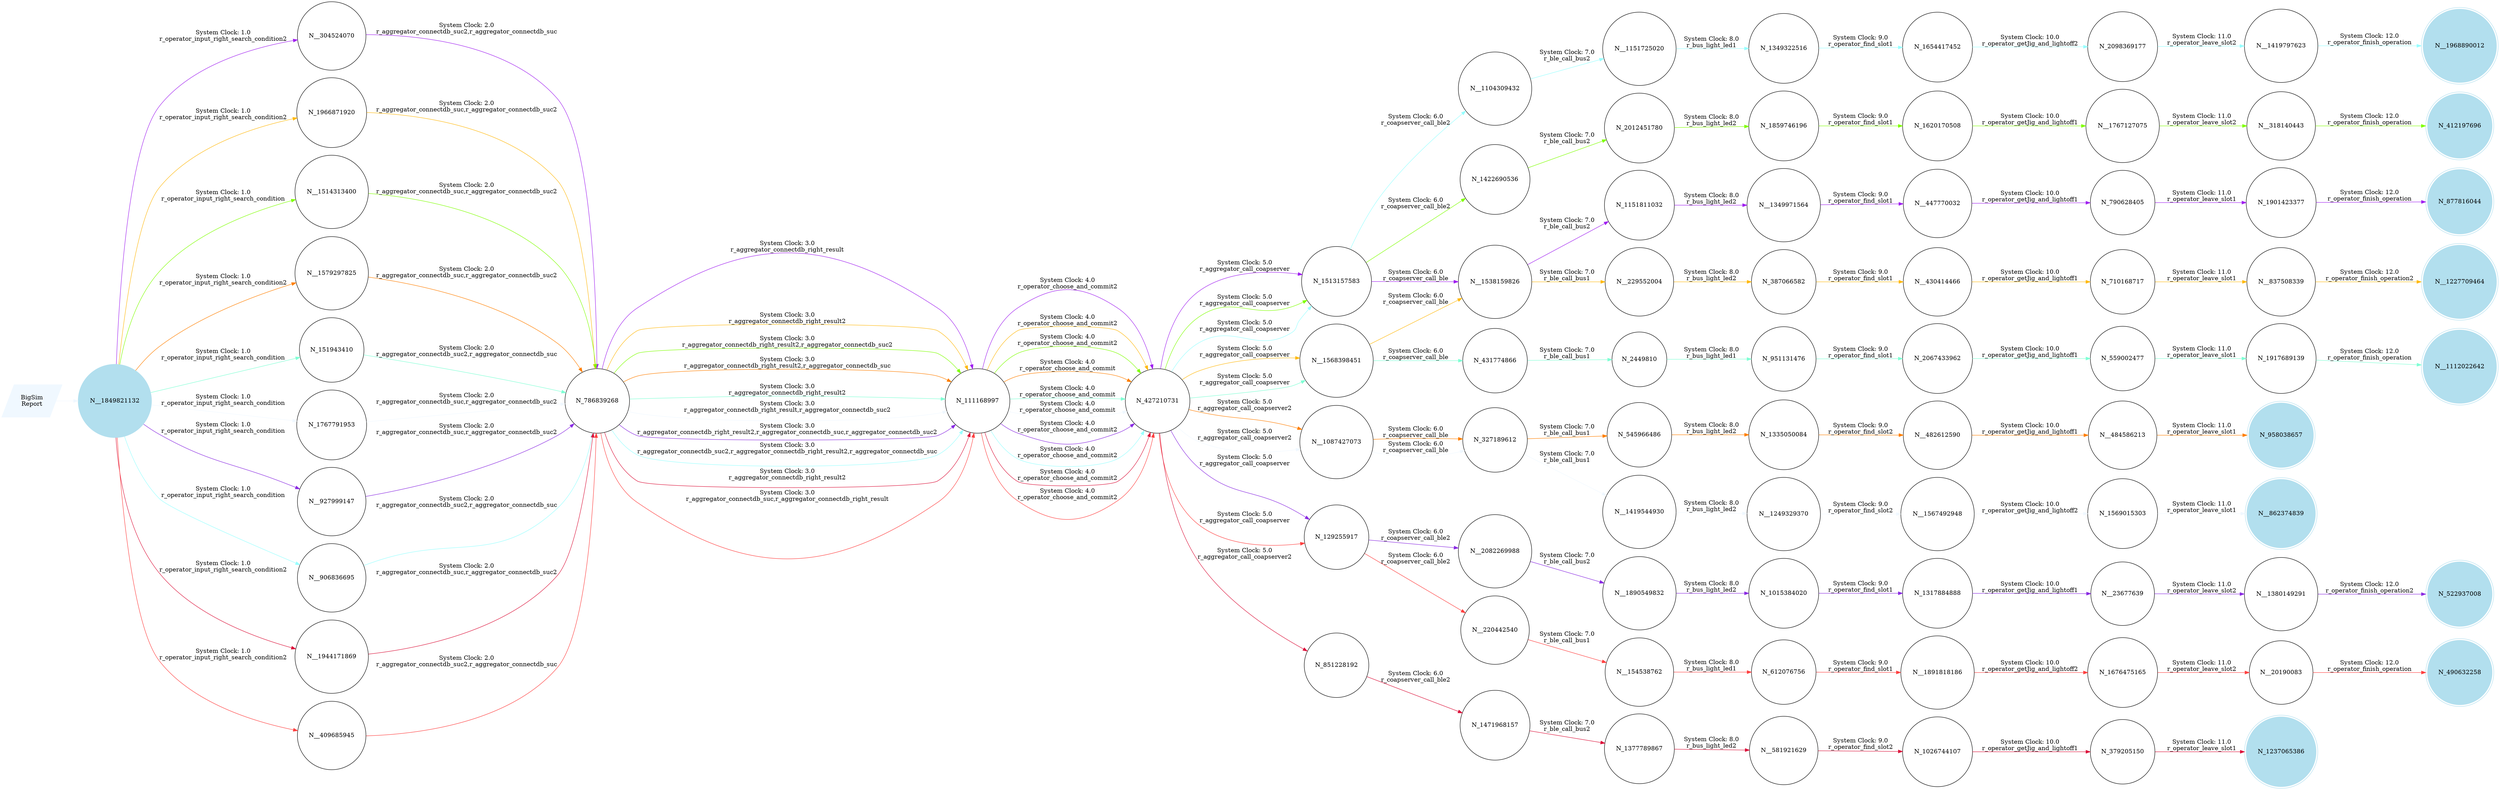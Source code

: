 digraph reaction_graph {
   rankdir=LR;
   Node [shape = circle];
   BigSim_Report [shape = parallelogram color = aliceblue style=filled label="BigSim
Report"];
BigSim_Report -> N__1849821132[color = aliceblue label = ""];
 N__1849821132
 [shape=circle, color=lightblue2, style=filled];
N__304524070[ label="N__304524070"];
 N__304524070 -> N_786839268[ color = purple label = "System Clock: 2.0
r_aggregator_connectdb_suc2,r_aggregator_connectdb_suc"];
N_1513157583[ label="N_1513157583"];
 N_1513157583 -> N__1538159826[ color = purple label = "System Clock: 6.0
r_coapserver_call_ble"];
N__1849821132[ label="N__1849821132"];
 N__1849821132 -> N__304524070[ color = purple label = "System Clock: 1.0
r_operator_input_right_search_condition2"];
N_1151811032[ label="N_1151811032"];
 N_1151811032 -> N__1349971564[ color = purple label = "System Clock: 8.0
r_bus_light_led2"];
N_877816044[ shape = doublecircle, color=lightblue2, style=filled, label="N_877816044"];
N__447770032[ label="N__447770032"];
 N__447770032 -> N_790628405[ color = purple label = "System Clock: 10.0
r_operator_getJig_and_lightoff1"];
N_786839268[ label="N_786839268"];
 N_786839268 -> N_111168997[ color = purple label = "System Clock: 3.0
r_aggregator_connectdb_right_result"];
N_427210731[ label="N_427210731"];
 N_427210731 -> N_1513157583[ color = purple label = "System Clock: 5.0
r_aggregator_call_coapserver"];
N_790628405[ label="N_790628405"];
 N_790628405 -> N_1901423377[ color = purple label = "System Clock: 11.0
r_operator_leave_slot1"];
N_1901423377[ label="N_1901423377"];
 N_1901423377 -> N_877816044[ color = purple label = "System Clock: 12.0
r_operator_finish_operation"];
N__1349971564[ label="N__1349971564"];
 N__1349971564 -> N__447770032[ color = purple label = "System Clock: 9.0
r_operator_find_slot1"];
N_111168997[ label="N_111168997"];
 N_111168997 -> N_427210731[ color = purple label = "System Clock: 4.0
r_operator_choose_and_commit2"];
N__1538159826[ label="N__1538159826"];
 N__1538159826 -> N_1151811032[ color = purple label = "System Clock: 7.0
r_ble_call_bus2"];
N_1966871920[ label="N_1966871920"];
 N_1966871920 -> N_786839268[ color = darkgoldenrod1 label = "System Clock: 2.0
r_aggregator_connectdb_suc,r_aggregator_connectdb_suc2"];
N__1568398451[ label="N__1568398451"];
 N__1568398451 -> N__1538159826[ color = darkgoldenrod1 label = "System Clock: 6.0
r_coapserver_call_ble"];
N__229552004[ label="N__229552004"];
 N__229552004 -> N_387066582[ color = darkgoldenrod1 label = "System Clock: 8.0
r_bus_light_led2"];
N__1849821132[ label="N__1849821132"];
 N__1849821132 -> N_1966871920[ color = darkgoldenrod1 label = "System Clock: 1.0
r_operator_input_right_search_condition2"];
N_710168717[ label="N_710168717"];
 N_710168717 -> N__837508339[ color = darkgoldenrod1 label = "System Clock: 11.0
r_operator_leave_slot1"];
N__837508339[ label="N__837508339"];
 N__837508339 -> N__1227709464[ color = darkgoldenrod1 label = "System Clock: 12.0
r_operator_finish_operation2"];
N__1227709464[ shape = doublecircle, color=lightblue2, style=filled, label="N__1227709464"];
N__430414466[ label="N__430414466"];
 N__430414466 -> N_710168717[ color = darkgoldenrod1 label = "System Clock: 10.0
r_operator_getJig_and_lightoff1"];
N_786839268[ label="N_786839268"];
 N_786839268 -> N_111168997[ color = darkgoldenrod1 label = "System Clock: 3.0
r_aggregator_connectdb_right_result2"];
N_427210731[ label="N_427210731"];
 N_427210731 -> N__1568398451[ color = darkgoldenrod1 label = "System Clock: 5.0
r_aggregator_call_coapserver"];
N_111168997[ label="N_111168997"];
 N_111168997 -> N_427210731[ color = darkgoldenrod1 label = "System Clock: 4.0
r_operator_choose_and_commit2"];
N__1538159826[ label="N__1538159826"];
 N__1538159826 -> N__229552004[ color = darkgoldenrod1 label = "System Clock: 7.0
r_ble_call_bus1"];
N_387066582[ label="N_387066582"];
 N_387066582 -> N__430414466[ color = darkgoldenrod1 label = "System Clock: 9.0
r_operator_find_slot1"];
N_1513157583[ label="N_1513157583"];
 N_1513157583 -> N_1422690536[ color = chartreuse1 label = "System Clock: 6.0
r_coapserver_call_ble2"];
N_1422690536[ label="N_1422690536"];
 N_1422690536 -> N_2012451780[ color = chartreuse1 label = "System Clock: 7.0
r_ble_call_bus2"];
N_1620170508[ label="N_1620170508"];
 N_1620170508 -> N__1767127075[ color = chartreuse1 label = "System Clock: 10.0
r_operator_getJig_and_lightoff1"];
N_2012451780[ label="N_2012451780"];
 N_2012451780 -> N_1859746196[ color = chartreuse1 label = "System Clock: 8.0
r_bus_light_led2"];
N__1849821132[ label="N__1849821132"];
 N__1849821132 -> N__1514313400[ color = chartreuse1 label = "System Clock: 1.0
r_operator_input_right_search_condition"];
N_786839268[ label="N_786839268"];
 N_786839268 -> N_111168997[ color = chartreuse1 label = "System Clock: 3.0
r_aggregator_connectdb_right_result2,r_aggregator_connectdb_suc2"];
N__1514313400[ label="N__1514313400"];
 N__1514313400 -> N_786839268[ color = chartreuse1 label = "System Clock: 2.0
r_aggregator_connectdb_suc,r_aggregator_connectdb_suc2"];
N_427210731[ label="N_427210731"];
 N_427210731 -> N_1513157583[ color = chartreuse1 label = "System Clock: 5.0
r_aggregator_call_coapserver"];
N_412197696[ shape = doublecircle, color=lightblue2, style=filled, label="N_412197696"];
N_111168997[ label="N_111168997"];
 N_111168997 -> N_427210731[ color = chartreuse1 label = "System Clock: 4.0
r_operator_choose_and_commit2"];
N__318140443[ label="N__318140443"];
 N__318140443 -> N_412197696[ color = chartreuse1 label = "System Clock: 12.0
r_operator_finish_operation"];
N_1859746196[ label="N_1859746196"];
 N_1859746196 -> N_1620170508[ color = chartreuse1 label = "System Clock: 9.0
r_operator_find_slot1"];
N__1767127075[ label="N__1767127075"];
 N__1767127075 -> N__318140443[ color = chartreuse1 label = "System Clock: 11.0
r_operator_leave_slot2"];
N_1335050084[ label="N_1335050084"];
 N_1335050084 -> N__482612590[ color = darkorange1 label = "System Clock: 9.0
r_operator_find_slot2"];
N__1087427073[ label="N__1087427073"];
 N__1087427073 -> N_327189612[ color = darkorange1 label = "System Clock: 6.0
r_coapserver_call_ble"];
N__1579297825[ label="N__1579297825"];
 N__1579297825 -> N_786839268[ color = darkorange1 label = "System Clock: 2.0
r_aggregator_connectdb_suc,r_aggregator_connectdb_suc2"];
N__1849821132[ label="N__1849821132"];
 N__1849821132 -> N__1579297825[ color = darkorange1 label = "System Clock: 1.0
r_operator_input_right_search_condition2"];
N__484586213[ label="N__484586213"];
 N__484586213 -> N_958038657[ color = darkorange1 label = "System Clock: 11.0
r_operator_leave_slot1"];
N_786839268[ label="N_786839268"];
 N_786839268 -> N_111168997[ color = darkorange1 label = "System Clock: 3.0
r_aggregator_connectdb_right_result2,r_aggregator_connectdb_suc"];
N_427210731[ label="N_427210731"];
 N_427210731 -> N__1087427073[ color = darkorange1 label = "System Clock: 5.0
r_aggregator_call_coapserver2"];
N_111168997[ label="N_111168997"];
 N_111168997 -> N_427210731[ color = darkorange1 label = "System Clock: 4.0
r_operator_choose_and_commit"];
N_958038657[ shape = doublecircle, color=lightblue2, style=filled, label="N_958038657"];
N__482612590[ label="N__482612590"];
 N__482612590 -> N__484586213[ color = darkorange1 label = "System Clock: 10.0
r_operator_getJig_and_lightoff1"];
N_327189612[ label="N_327189612"];
 N_327189612 -> N_545966486[ color = darkorange1 label = "System Clock: 7.0
r_ble_call_bus1"];
N_545966486[ label="N_545966486"];
 N_545966486 -> N_1335050084[ color = darkorange1 label = "System Clock: 8.0
r_bus_light_led2"];
N__1568398451[ label="N__1568398451"];
 N__1568398451 -> N_431774866[ color = aquamarine1 label = "System Clock: 6.0
r_coapserver_call_ble"];
N_431774866[ label="N_431774866"];
 N_431774866 -> N_2449810[ color = aquamarine1 label = "System Clock: 7.0
r_ble_call_bus1"];
N_2067433962[ label="N_2067433962"];
 N_2067433962 -> N_559002477[ color = aquamarine1 label = "System Clock: 10.0
r_operator_getJig_and_lightoff1"];
N_559002477[ label="N_559002477"];
 N_559002477 -> N_1917689139[ color = aquamarine1 label = "System Clock: 11.0
r_operator_leave_slot1"];
N__1849821132[ label="N__1849821132"];
 N__1849821132 -> N_151943410[ color = aquamarine1 label = "System Clock: 1.0
r_operator_input_right_search_condition"];
N_951131476[ label="N_951131476"];
 N_951131476 -> N_2067433962[ color = aquamarine1 label = "System Clock: 9.0
r_operator_find_slot1"];
N_786839268[ label="N_786839268"];
 N_786839268 -> N_111168997[ color = aquamarine1 label = "System Clock: 3.0
r_aggregator_connectdb_right_result2"];
N_427210731[ label="N_427210731"];
 N_427210731 -> N__1568398451[ color = aquamarine1 label = "System Clock: 5.0
r_aggregator_call_coapserver"];
N_111168997[ label="N_111168997"];
 N_111168997 -> N_427210731[ color = aquamarine1 label = "System Clock: 4.0
r_operator_choose_and_commit"];
N__1112022642[ shape = doublecircle, color=lightblue2, style=filled, label="N__1112022642"];
N_151943410[ label="N_151943410"];
 N_151943410 -> N_786839268[ color = aquamarine1 label = "System Clock: 2.0
r_aggregator_connectdb_suc2,r_aggregator_connectdb_suc"];
N_2449810[ label="N_2449810"];
 N_2449810 -> N_951131476[ color = aquamarine1 label = "System Clock: 8.0
r_bus_light_led1"];
N_1917689139[ label="N_1917689139"];
 N_1917689139 -> N__1112022642[ color = aquamarine1 label = "System Clock: 12.0
r_operator_finish_operation"];
N_1767791953[ label="N_1767791953"];
 N_1767791953 -> N_786839268[ color = aliceblue label = "System Clock: 2.0
r_aggregator_connectdb_suc,r_aggregator_connectdb_suc2"];
N__1567492948[ label="N__1567492948"];
 N__1567492948 -> N_1569015303[ color = aliceblue label = "System Clock: 10.0
r_operator_getJig_and_lightoff2"];
N__1087427073[ label="N__1087427073"];
 N__1087427073 -> N_327189612[ color = aliceblue label = "System Clock: 6.0
r_coapserver_call_ble"];
N__1849821132[ label="N__1849821132"];
 N__1849821132 -> N_1767791953[ color = aliceblue label = "System Clock: 1.0
r_operator_input_right_search_condition"];
N_786839268[ label="N_786839268"];
 N_786839268 -> N_111168997[ color = aliceblue label = "System Clock: 3.0
r_aggregator_connectdb_right_result,r_aggregator_connectdb_suc2"];
N__1249329370[ label="N__1249329370"];
 N__1249329370 -> N__1567492948[ color = aliceblue label = "System Clock: 9.0
r_operator_find_slot2"];
N__1419544930[ label="N__1419544930"];
 N__1419544930 -> N__1249329370[ color = aliceblue label = "System Clock: 8.0
r_bus_light_led2"];
N_427210731[ label="N_427210731"];
 N_427210731 -> N__1087427073[ color = aliceblue label = "System Clock: 5.0
r_aggregator_call_coapserver2"];
N_111168997[ label="N_111168997"];
 N_111168997 -> N_427210731[ color = aliceblue label = "System Clock: 4.0
r_operator_choose_and_commit"];
N_1569015303[ label="N_1569015303"];
 N_1569015303 -> N__862374839[ color = aliceblue label = "System Clock: 11.0
r_operator_leave_slot1"];
N__862374839[ shape = doublecircle, color=lightblue2, style=filled, label="N__862374839"];
N_327189612[ label="N_327189612"];
 N_327189612 -> N__1419544930[ color = aliceblue label = "System Clock: 7.0
r_ble_call_bus1"];
N__1380149291[ label="N__1380149291"];
 N__1380149291 -> N_522937008[ color = blueviolet label = "System Clock: 12.0
r_operator_finish_operation2"];
N_1317884888[ label="N_1317884888"];
 N_1317884888 -> N__23677639[ color = blueviolet label = "System Clock: 10.0
r_operator_getJig_and_lightoff1"];
N__23677639[ label="N__23677639"];
 N__23677639 -> N__1380149291[ color = blueviolet label = "System Clock: 11.0
r_operator_leave_slot2"];
N__1849821132[ label="N__1849821132"];
 N__1849821132 -> N__927999147[ color = blueviolet label = "System Clock: 1.0
r_operator_input_right_search_condition"];
N_522937008[ shape = doublecircle, color=lightblue2, style=filled, label="N_522937008"];
N_786839268[ label="N_786839268"];
 N_786839268 -> N_111168997[ color = blueviolet label = "System Clock: 3.0
r_aggregator_connectdb_right_result2,r_aggregator_connectdb_suc,r_aggregator_connectdb_suc2"];
N__2082269988[ label="N__2082269988"];
 N__2082269988 -> N__1890549832[ color = blueviolet label = "System Clock: 7.0
r_ble_call_bus2"];
N_427210731[ label="N_427210731"];
 N_427210731 -> N_129255917[ color = blueviolet label = "System Clock: 5.0
r_aggregator_call_coapserver"];
N__1890549832[ label="N__1890549832"];
 N__1890549832 -> N_1015384020[ color = blueviolet label = "System Clock: 8.0
r_bus_light_led2"];
N_129255917[ label="N_129255917"];
 N_129255917 -> N__2082269988[ color = blueviolet label = "System Clock: 6.0
r_coapserver_call_ble2"];
N__927999147[ label="N__927999147"];
 N__927999147 -> N_786839268[ color = blueviolet label = "System Clock: 2.0
r_aggregator_connectdb_suc,r_aggregator_connectdb_suc2"];
N_111168997[ label="N_111168997"];
 N_111168997 -> N_427210731[ color = blueviolet label = "System Clock: 4.0
r_operator_choose_and_commit2"];
N_1015384020[ label="N_1015384020"];
 N_1015384020 -> N_1317884888[ color = blueviolet label = "System Clock: 9.0
r_operator_find_slot1"];
N__1419797623[ label="N__1419797623"];
 N__1419797623 -> N__1968890012[ color = darkslategray1 label = "System Clock: 12.0
r_operator_finish_operation"];
N_2098369177[ label="N_2098369177"];
 N_2098369177 -> N__1419797623[ color = darkslategray1 label = "System Clock: 11.0
r_operator_leave_slot2"];
N_1513157583[ label="N_1513157583"];
 N_1513157583 -> N__1104309432[ color = darkslategray1 label = "System Clock: 6.0
r_coapserver_call_ble2"];
N_1654417452[ label="N_1654417452"];
 N_1654417452 -> N_2098369177[ color = darkslategray1 label = "System Clock: 10.0
r_operator_getJig_and_lightoff2"];
N__1849821132[ label="N__1849821132"];
 N__1849821132 -> N__906836695[ color = darkslategray1 label = "System Clock: 1.0
r_operator_input_right_search_condition"];
N_786839268[ label="N_786839268"];
 N_786839268 -> N_111168997[ color = darkslategray1 label = "System Clock: 3.0
r_aggregator_connectdb_suc2,r_aggregator_connectdb_right_result2,r_aggregator_connectdb_suc"];
N_1349322516[ label="N_1349322516"];
 N_1349322516 -> N_1654417452[ color = darkslategray1 label = "System Clock: 9.0
r_operator_find_slot1"];
N__1104309432[ label="N__1104309432"];
 N__1104309432 -> N__1151725020[ color = darkslategray1 label = "System Clock: 7.0
r_ble_call_bus2"];
N_427210731[ label="N_427210731"];
 N_427210731 -> N_1513157583[ color = darkslategray1 label = "System Clock: 5.0
r_aggregator_call_coapserver"];
N__1968890012[ shape = doublecircle, color=lightblue2, style=filled, label="N__1968890012"];
N_111168997[ label="N_111168997"];
 N_111168997 -> N_427210731[ color = darkslategray1 label = "System Clock: 4.0
r_operator_choose_and_commit2"];
N__1151725020[ label="N__1151725020"];
 N__1151725020 -> N_1349322516[ color = darkslategray1 label = "System Clock: 8.0
r_bus_light_led1"];
N__906836695[ label="N__906836695"];
 N__906836695 -> N_786839268[ color = darkslategray1 label = "System Clock: 2.0
r_aggregator_connectdb_suc2,r_aggregator_connectdb_suc"];
N__581921629[ label="N__581921629"];
 N__581921629 -> N_1026744107[ color = crimson label = "System Clock: 9.0
r_operator_find_slot2"];
N_851228192[ label="N_851228192"];
 N_851228192 -> N_1471968157[ color = crimson label = "System Clock: 6.0
r_coapserver_call_ble2"];
N__1849821132[ label="N__1849821132"];
 N__1849821132 -> N__1944171869[ color = crimson label = "System Clock: 1.0
r_operator_input_right_search_condition2"];
N_1026744107[ label="N_1026744107"];
 N_1026744107 -> N_379205150[ color = crimson label = "System Clock: 10.0
r_operator_getJig_and_lightoff1"];
N_1377789867[ label="N_1377789867"];
 N_1377789867 -> N__581921629[ color = crimson label = "System Clock: 8.0
r_bus_light_led2"];
N_1237065386[ shape = doublecircle, color=lightblue2, style=filled, label="N_1237065386"];
N_379205150[ label="N_379205150"];
 N_379205150 -> N_1237065386[ color = crimson label = "System Clock: 11.0
r_operator_leave_slot1"];
N_786839268[ label="N_786839268"];
 N_786839268 -> N_111168997[ color = crimson label = "System Clock: 3.0
r_aggregator_connectdb_right_result2"];
N_427210731[ label="N_427210731"];
 N_427210731 -> N_851228192[ color = crimson label = "System Clock: 5.0
r_aggregator_call_coapserver2"];
N_111168997[ label="N_111168997"];
 N_111168997 -> N_427210731[ color = crimson label = "System Clock: 4.0
r_operator_choose_and_commit2"];
N_1471968157[ label="N_1471968157"];
 N_1471968157 -> N_1377789867[ color = crimson label = "System Clock: 7.0
r_ble_call_bus2"];
N__1944171869[ label="N__1944171869"];
 N__1944171869 -> N_786839268[ color = crimson label = "System Clock: 2.0
r_aggregator_connectdb_suc,r_aggregator_connectdb_suc2"];
N__20190083[ label="N__20190083"];
 N__20190083 -> N_490632258[ color = brown1 label = "System Clock: 12.0
r_operator_finish_operation"];
N_1676475165[ label="N_1676475165"];
 N_1676475165 -> N__20190083[ color = brown1 label = "System Clock: 11.0
r_operator_leave_slot2"];
N_490632258[ shape = doublecircle, color=lightblue2, style=filled, label="N_490632258"];
N__409685945[ label="N__409685945"];
 N__409685945 -> N_786839268[ color = brown1 label = "System Clock: 2.0
r_aggregator_connectdb_suc2,r_aggregator_connectdb_suc"];
N_612076756[ label="N_612076756"];
 N_612076756 -> N__1891818186[ color = brown1 label = "System Clock: 9.0
r_operator_find_slot1"];
N__1849821132[ label="N__1849821132"];
 N__1849821132 -> N__409685945[ color = brown1 label = "System Clock: 1.0
r_operator_input_right_search_condition2"];
N_786839268[ label="N_786839268"];
 N_786839268 -> N_111168997[ color = brown1 label = "System Clock: 3.0
r_aggregator_connectdb_suc,r_aggregator_connectdb_right_result"];
N__1891818186[ label="N__1891818186"];
 N__1891818186 -> N_1676475165[ color = brown1 label = "System Clock: 10.0
r_operator_getJig_and_lightoff2"];
N_427210731[ label="N_427210731"];
 N_427210731 -> N_129255917[ color = brown1 label = "System Clock: 5.0
r_aggregator_call_coapserver"];
N_129255917[ label="N_129255917"];
 N_129255917 -> N__220442540[ color = brown1 label = "System Clock: 6.0
r_coapserver_call_ble2"];
N_111168997[ label="N_111168997"];
 N_111168997 -> N_427210731[ color = brown1 label = "System Clock: 4.0
r_operator_choose_and_commit2"];
N__154538762[ label="N__154538762"];
 N__154538762 -> N_612076756[ color = brown1 label = "System Clock: 8.0
r_bus_light_led1"];
N__220442540[ label="N__220442540"];
 N__220442540 -> N__154538762[ color = brown1 label = "System Clock: 7.0
r_ble_call_bus1"];
}
